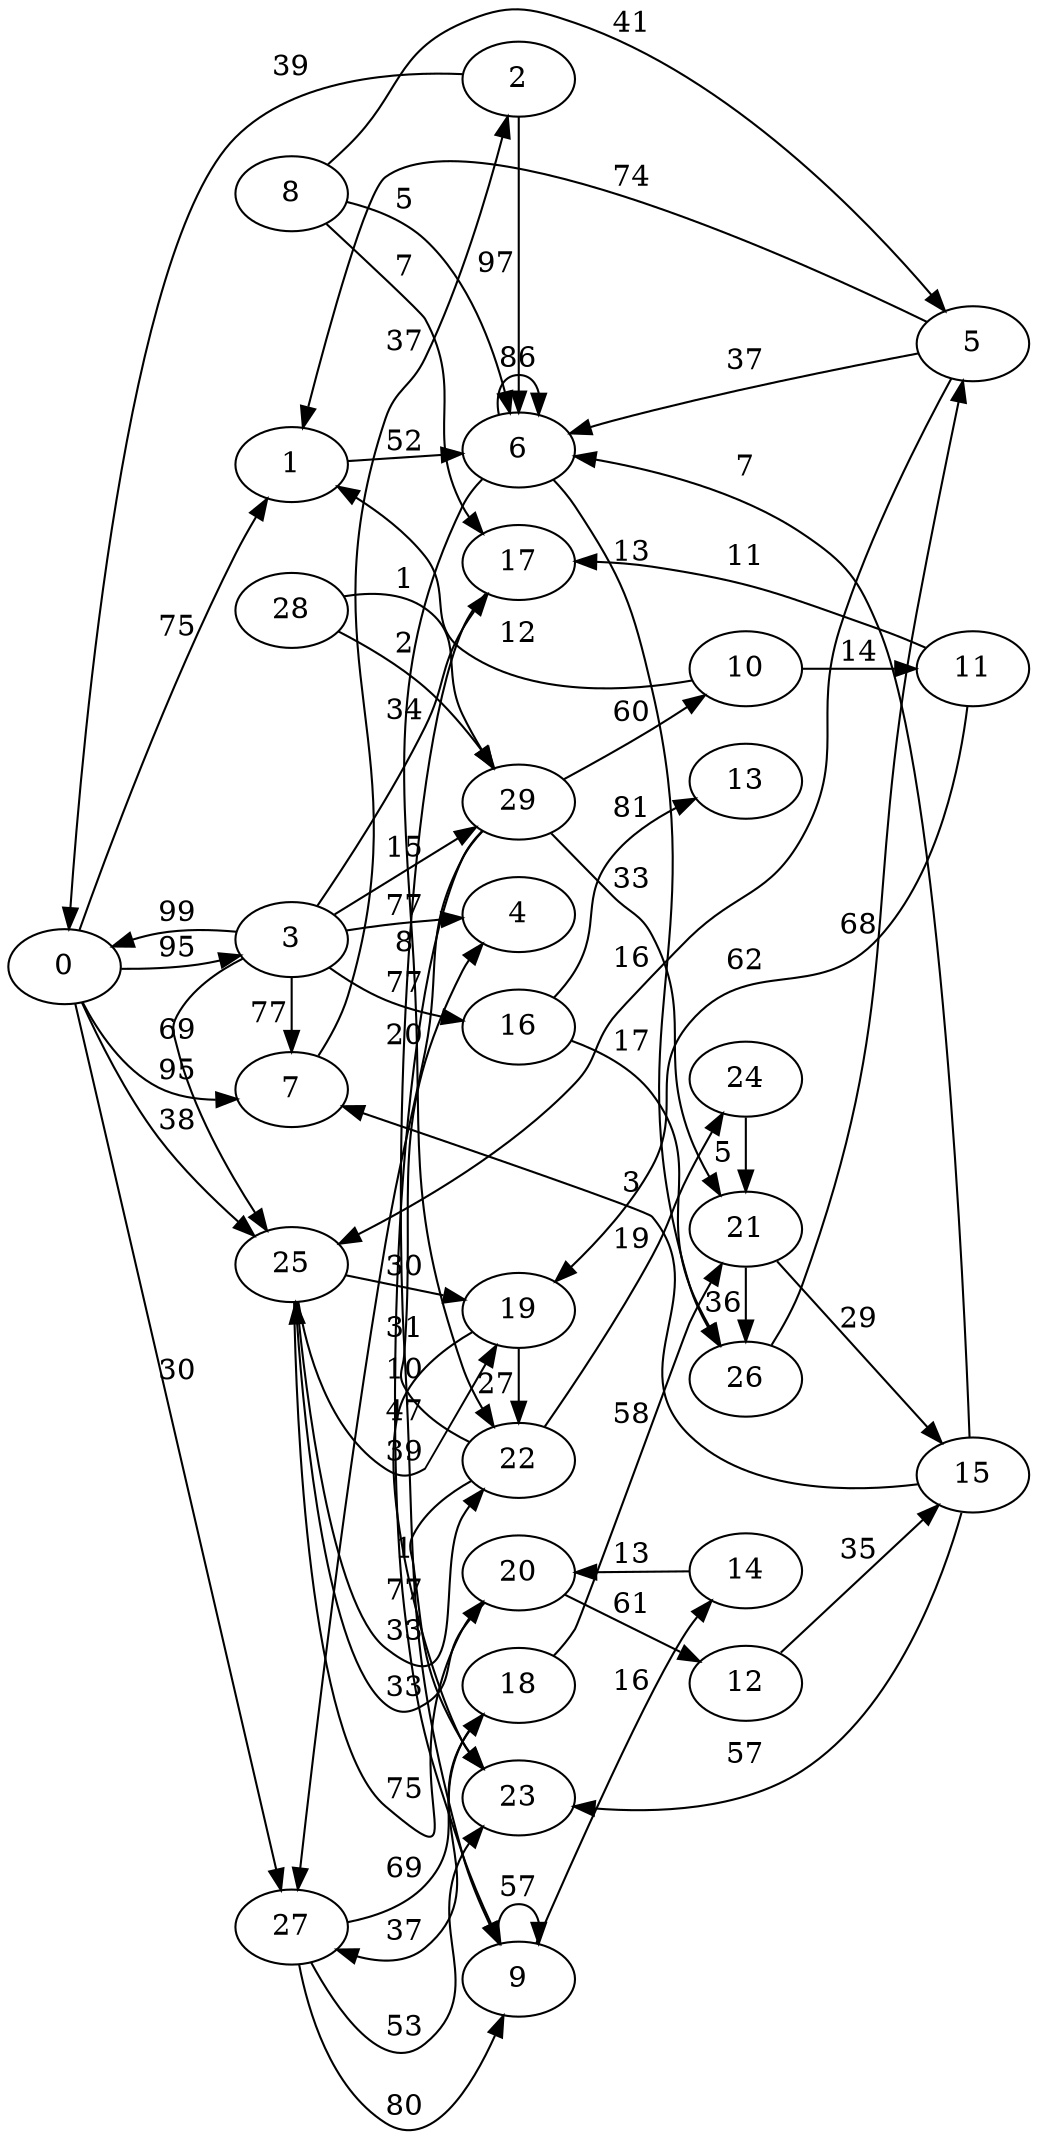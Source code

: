 digraph G {
ranksep = "equally";
rankdir = LR;
{rank = same; 0; };
{rank = same; 7; 1; 27; 25; 3; };
{rank = same; 2; 6; 18; 9; 23; 20; 22; 19; 17; 16; 29; 4; };
{rank = same; 26; 21; 14; 12; 24; 13; 10; };
{rank = same; 5; 15; 11; };
{rank = same; };
{rank = same; 8; };
{rank = same; };
{rank = same; 28; };
{rank = same; };
0->7[label="95"];
0->1[label="75"];
0->27[label="30"];
0->25[label="38"];
0->3[label="95"];
7->2[label="37"];
1->6[label="52"];
27->18[label="69"];
27->9[label="80"];
27->23[label="53"];
25->20[label="75"];
25->22[label="33"];
25->19[label="39"];
25->19[label="30"];
3->17[label="34"];
3->16[label="77"];
3->7[label="77"];
3->29[label="15"];
3->25[label="69"];
3->0[label="99"];
3->4[label="77"];
2->6[label="97"];
2->0[label="39"];
6->6[label="86"];
6->26[label="13"];
6->22[label="8"];
18->21[label="58"];
18->27[label="37"];
9->9[label="57"];
9->14[label="16"];
23
20->25[label="33"];
20->12[label="61"];
22->23[label="1"];
22->24[label="19"];
22->4[label="10"];
19->23[label="47"];
19->22[label="27"];
17->9[label="31"];
16->13[label="81"];
16->26[label="17"];
29->21[label="33"];
29->27[label="20"];
29->10[label="60"];
29->9[label="77"];
4
26->5[label="68"];
21->26[label="36"];
21->15[label="29"];
14->20[label="13"];
12->15[label="35"];
24->21[label="5"];
13
10->1[label="12"];
10->11[label="14"];
5->6[label="37"];
5->25[label="16"];
5->1[label="74"];
15->7[label="3"];
15->6[label="7"];
15->23[label="57"];
11->19[label="62"];
11->17[label="11"];
8->6[label="5"];
8->17[label="7"];
8->5[label="41"];
28->29[label="1"];
28->29[label="2"];
}
